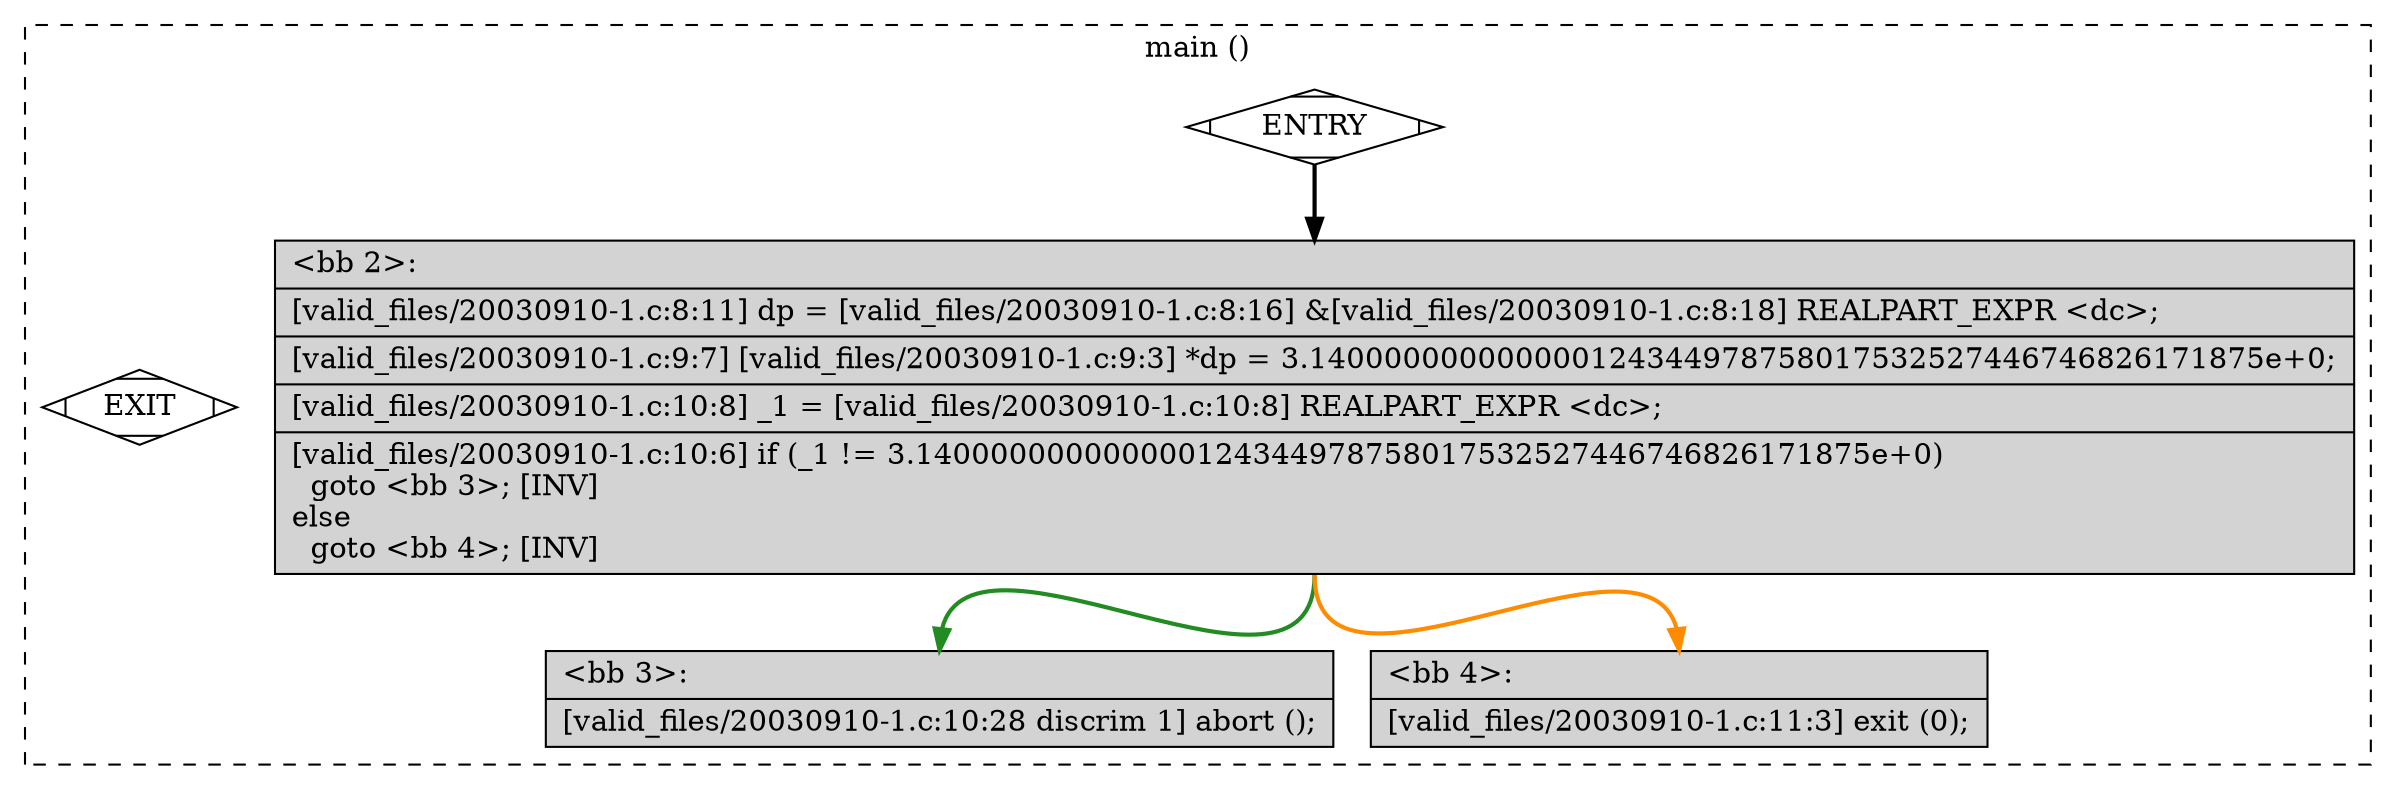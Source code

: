 digraph "a-20030910-1.c.015t.cfg" {
overlap=false;
subgraph "cluster_main" {
	style="dashed";
	color="black";
	label="main ()";
	fn_0_basic_block_0 [shape=Mdiamond,style=filled,fillcolor=white,label="ENTRY"];

	fn_0_basic_block_1 [shape=Mdiamond,style=filled,fillcolor=white,label="EXIT"];

	fn_0_basic_block_2 [shape=record,style=filled,fillcolor=lightgrey,label="{\<bb\ 2\>:\l\
|[valid_files/20030910-1.c:8:11]\ dp\ =\ [valid_files/20030910-1.c:8:16]\ &[valid_files/20030910-1.c:8:18]\ REALPART_EXPR\ \<dc\>;\l\
|[valid_files/20030910-1.c:9:7]\ [valid_files/20030910-1.c:9:3]\ *dp\ =\ 3.140000000000000124344978758017532527446746826171875e+0;\l\
|[valid_files/20030910-1.c:10:8]\ _1\ =\ [valid_files/20030910-1.c:10:8]\ REALPART_EXPR\ \<dc\>;\l\
|[valid_files/20030910-1.c:10:6]\ if\ (_1\ !=\ 3.140000000000000124344978758017532527446746826171875e+0)\l\
\ \ goto\ \<bb\ 3\>;\ [INV]\l\
else\l\
\ \ goto\ \<bb\ 4\>;\ [INV]\l\
}"];

	fn_0_basic_block_3 [shape=record,style=filled,fillcolor=lightgrey,label="{\<bb\ 3\>:\l\
|[valid_files/20030910-1.c:10:28\ discrim\ 1]\ abort\ ();\l\
}"];

	fn_0_basic_block_4 [shape=record,style=filled,fillcolor=lightgrey,label="{\<bb\ 4\>:\l\
|[valid_files/20030910-1.c:11:3]\ exit\ (0);\l\
}"];

	fn_0_basic_block_0:s -> fn_0_basic_block_2:n [style="solid,bold",color=black,weight=100,constraint=true];
	fn_0_basic_block_2:s -> fn_0_basic_block_3:n [style="solid,bold",color=forestgreen,weight=10,constraint=true];
	fn_0_basic_block_2:s -> fn_0_basic_block_4:n [style="solid,bold",color=darkorange,weight=10,constraint=true];
	fn_0_basic_block_0:s -> fn_0_basic_block_1:n [style="invis",constraint=true];
}
}
